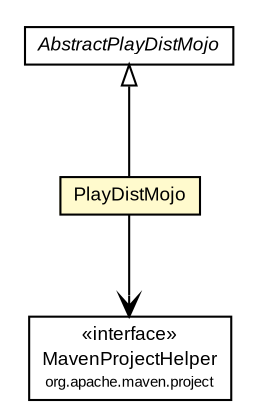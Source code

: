 #!/usr/local/bin/dot
#
# Class diagram 
# Generated by UMLGraph version R5_6-24-gf6e263 (http://www.umlgraph.org/)
#

digraph G {
	edge [fontname="arial",fontsize=10,labelfontname="arial",labelfontsize=10];
	node [fontname="arial",fontsize=10,shape=plaintext];
	nodesep=0.25;
	ranksep=0.5;
	// com.google.code.play.PlayDistMojo
	c831 [label=<<table title="com.google.code.play.PlayDistMojo" border="0" cellborder="1" cellspacing="0" cellpadding="2" port="p" bgcolor="lemonChiffon" href="./PlayDistMojo.html">
		<tr><td><table border="0" cellspacing="0" cellpadding="1">
<tr><td align="center" balign="center"> PlayDistMojo </td></tr>
		</table></td></tr>
		</table>>, URL="./PlayDistMojo.html", fontname="arial", fontcolor="black", fontsize=9.0];
	// com.google.code.play.AbstractPlayDistMojo
	c844 [label=<<table title="com.google.code.play.AbstractPlayDistMojo" border="0" cellborder="1" cellspacing="0" cellpadding="2" port="p" href="./AbstractPlayDistMojo.html">
		<tr><td><table border="0" cellspacing="0" cellpadding="1">
<tr><td align="center" balign="center"><font face="arial italic"> AbstractPlayDistMojo </font></td></tr>
		</table></td></tr>
		</table>>, URL="./AbstractPlayDistMojo.html", fontname="arial", fontcolor="black", fontsize=9.0];
	//com.google.code.play.PlayDistMojo extends com.google.code.play.AbstractPlayDistMojo
	c844:p -> c831:p [dir=back,arrowtail=empty];
	// com.google.code.play.PlayDistMojo NAVASSOC org.apache.maven.project.MavenProjectHelper
	c831:p -> c849:p [taillabel="", label="", headlabel="", fontname="arial", fontcolor="black", fontsize=10.0, color="black", arrowhead=open];
	// org.apache.maven.project.MavenProjectHelper
	c849 [label=<<table title="org.apache.maven.project.MavenProjectHelper" border="0" cellborder="1" cellspacing="0" cellpadding="2" port="p" href="http://maven.apache.org/ref/2.2.1/maven-project/apidocs/org/apache/maven/project/MavenProjectHelper.html">
		<tr><td><table border="0" cellspacing="0" cellpadding="1">
<tr><td align="center" balign="center"> &#171;interface&#187; </td></tr>
<tr><td align="center" balign="center"> MavenProjectHelper </td></tr>
<tr><td align="center" balign="center"><font point-size="7.0"> org.apache.maven.project </font></td></tr>
		</table></td></tr>
		</table>>, URL="http://maven.apache.org/ref/2.2.1/maven-project/apidocs/org/apache/maven/project/MavenProjectHelper.html", fontname="arial", fontcolor="black", fontsize=9.0];
}

